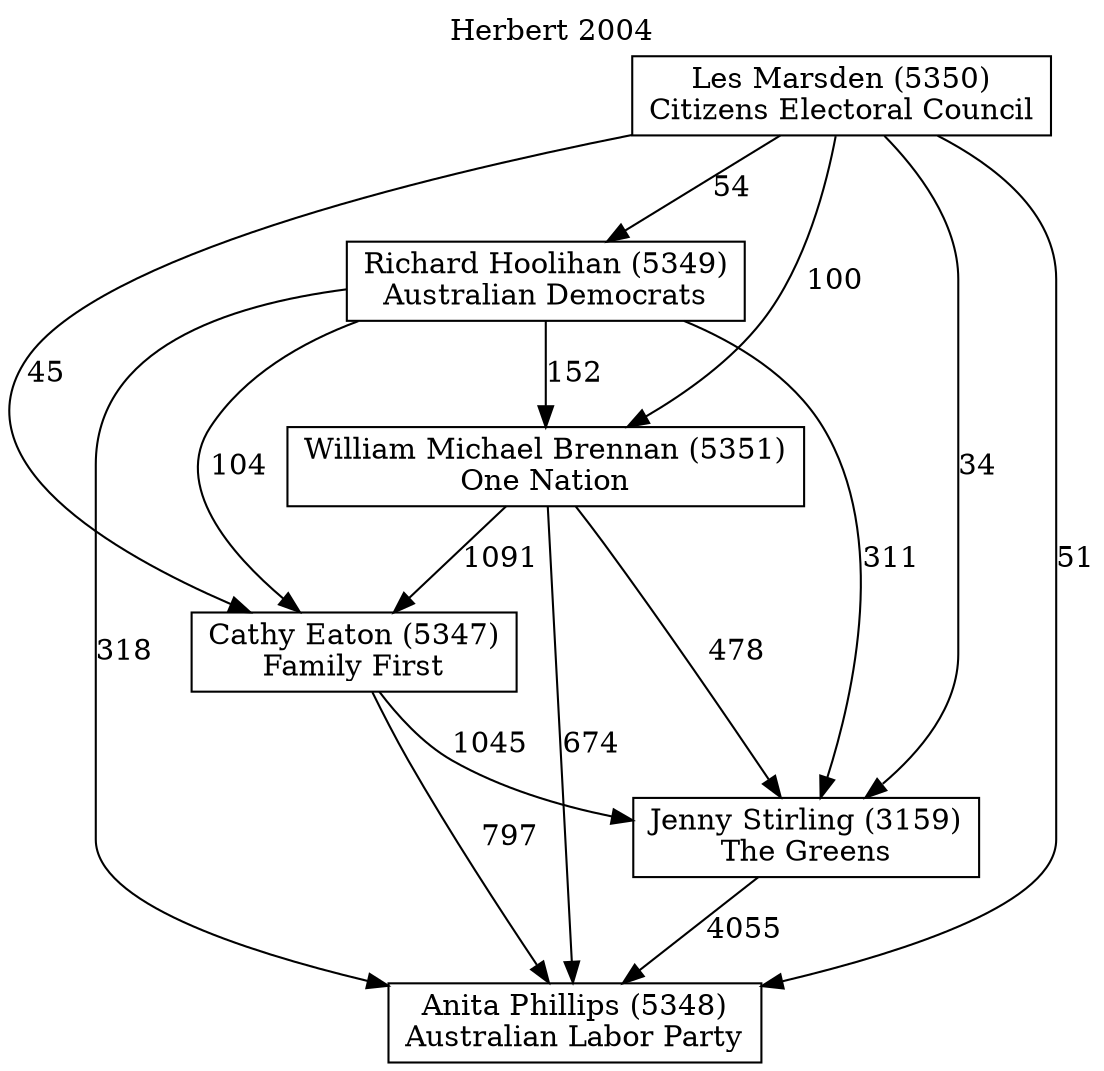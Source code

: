 // House preference flow
digraph "Anita Phillips (5348)_Herbert_2004" {
	graph [label="Herbert 2004" labelloc=t mclimit=10]
	node [shape=box]
	"Anita Phillips (5348)" [label="Anita Phillips (5348)
Australian Labor Party"]
	"Cathy Eaton (5347)" [label="Cathy Eaton (5347)
Family First"]
	"Jenny Stirling (3159)" [label="Jenny Stirling (3159)
The Greens"]
	"Les Marsden (5350)" [label="Les Marsden (5350)
Citizens Electoral Council"]
	"Richard Hoolihan (5349)" [label="Richard Hoolihan (5349)
Australian Democrats"]
	"William Michael Brennan (5351)" [label="William Michael Brennan (5351)
One Nation"]
	"Cathy Eaton (5347)" -> "Anita Phillips (5348)" [label=797]
	"Cathy Eaton (5347)" -> "Jenny Stirling (3159)" [label=1045]
	"Jenny Stirling (3159)" -> "Anita Phillips (5348)" [label=4055]
	"Les Marsden (5350)" -> "Anita Phillips (5348)" [label=51]
	"Les Marsden (5350)" -> "Cathy Eaton (5347)" [label=45]
	"Les Marsden (5350)" -> "Jenny Stirling (3159)" [label=34]
	"Les Marsden (5350)" -> "Richard Hoolihan (5349)" [label=54]
	"Les Marsden (5350)" -> "William Michael Brennan (5351)" [label=100]
	"Richard Hoolihan (5349)" -> "Anita Phillips (5348)" [label=318]
	"Richard Hoolihan (5349)" -> "Cathy Eaton (5347)" [label=104]
	"Richard Hoolihan (5349)" -> "Jenny Stirling (3159)" [label=311]
	"Richard Hoolihan (5349)" -> "William Michael Brennan (5351)" [label=152]
	"William Michael Brennan (5351)" -> "Anita Phillips (5348)" [label=674]
	"William Michael Brennan (5351)" -> "Cathy Eaton (5347)" [label=1091]
	"William Michael Brennan (5351)" -> "Jenny Stirling (3159)" [label=478]
}
